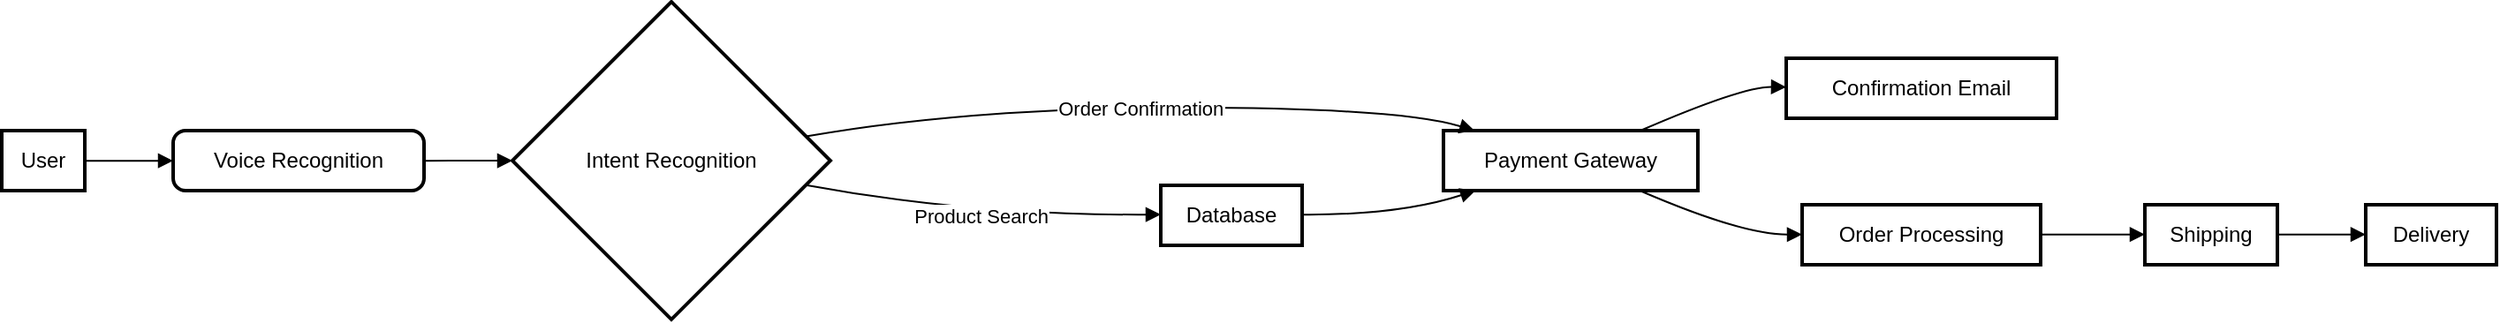 <mxfile version="23.1.6" type="github">
  <diagram name="Page-1" id="ZrdwXDP2YWiD1Us1WPxH">
    <mxGraphModel>
      <root>
        <mxCell id="0" />
        <mxCell id="1" parent="0" />
        <mxCell id="2" value="User" style="whiteSpace=wrap;strokeWidth=2;" vertex="1" parent="1">
          <mxGeometry y="73" width="47" height="34" as="geometry" />
        </mxCell>
        <mxCell id="3" value="Voice Recognition" style="rounded=1;absoluteArcSize=1;arcSize=14;whiteSpace=wrap;strokeWidth=2;" vertex="1" parent="1">
          <mxGeometry x="97" y="73" width="142" height="34" as="geometry" />
        </mxCell>
        <mxCell id="4" value="Intent Recognition" style="rhombus;strokeWidth=2;whiteSpace=wrap;" vertex="1" parent="1">
          <mxGeometry x="289" width="180" height="180" as="geometry" />
        </mxCell>
        <mxCell id="5" value="Database" style="whiteSpace=wrap;strokeWidth=2;" vertex="1" parent="1">
          <mxGeometry x="656" y="104" width="80" height="34" as="geometry" />
        </mxCell>
        <mxCell id="6" value="Payment Gateway" style="whiteSpace=wrap;strokeWidth=2;" vertex="1" parent="1">
          <mxGeometry x="816" y="73" width="144" height="34" as="geometry" />
        </mxCell>
        <mxCell id="7" value="Confirmation Email" style="whiteSpace=wrap;strokeWidth=2;" vertex="1" parent="1">
          <mxGeometry x="1010" y="32" width="153" height="34" as="geometry" />
        </mxCell>
        <mxCell id="8" value="Order Processing" style="whiteSpace=wrap;strokeWidth=2;" vertex="1" parent="1">
          <mxGeometry x="1019" y="115" width="135" height="34" as="geometry" />
        </mxCell>
        <mxCell id="9" value="Shipping" style="whiteSpace=wrap;strokeWidth=2;" vertex="1" parent="1">
          <mxGeometry x="1213" y="115" width="75" height="34" as="geometry" />
        </mxCell>
        <mxCell id="10" value="Delivery" style="whiteSpace=wrap;strokeWidth=2;" vertex="1" parent="1">
          <mxGeometry x="1338" y="115" width="74" height="34" as="geometry" />
        </mxCell>
        <mxCell id="11" value="" style="curved=1;startArrow=none;endArrow=block;exitX=1.002;exitY=0.502;entryX=0.001;entryY=0.502;" edge="1" parent="1" source="2" target="3">
          <mxGeometry relative="1" as="geometry">
            <Array as="points" />
          </mxGeometry>
        </mxCell>
        <mxCell id="12" value="" style="curved=1;startArrow=none;endArrow=block;exitX=1.0;exitY=0.502;entryX=0.0;entryY=0.5;" edge="1" parent="1" source="3" target="4">
          <mxGeometry relative="1" as="geometry">
            <Array as="points" />
          </mxGeometry>
        </mxCell>
        <mxCell id="13" value="Product Search" style="curved=1;startArrow=none;endArrow=block;exitX=1.001;exitY=0.591;entryX=-0.001;entryY=0.487;" edge="1" parent="1" source="4" target="5">
          <mxGeometry relative="1" as="geometry">
            <Array as="points">
              <mxPoint x="548" y="121" />
            </Array>
          </mxGeometry>
        </mxCell>
        <mxCell id="14" value="Order Confirmation" style="curved=1;startArrow=none;endArrow=block;exitX=1.001;exitY=0.41;entryX=0.129;entryY=0.009;" edge="1" parent="1" source="4" target="6">
          <mxGeometry relative="1" as="geometry">
            <Array as="points">
              <mxPoint x="548" y="60" />
              <mxPoint x="791" y="60" />
            </Array>
          </mxGeometry>
        </mxCell>
        <mxCell id="15" value="" style="curved=1;startArrow=none;endArrow=block;exitX=1.006;exitY=0.487;entryX=0.129;entryY=0.995;" edge="1" parent="1" source="5" target="6">
          <mxGeometry relative="1" as="geometry">
            <Array as="points">
              <mxPoint x="791" y="121" />
            </Array>
          </mxGeometry>
        </mxCell>
        <mxCell id="16" value="" style="curved=1;startArrow=none;endArrow=block;exitX=0.769;exitY=0.009;entryX=-0.001;entryY=0.48;" edge="1" parent="1" source="6" target="7">
          <mxGeometry relative="1" as="geometry">
            <Array as="points">
              <mxPoint x="985" y="48" />
            </Array>
          </mxGeometry>
        </mxCell>
        <mxCell id="17" value="" style="curved=1;startArrow=none;endArrow=block;exitX=0.769;exitY=0.995;entryX=-0.001;entryY=0.495;" edge="1" parent="1" source="6" target="8">
          <mxGeometry relative="1" as="geometry">
            <Array as="points">
              <mxPoint x="985" y="132" />
            </Array>
          </mxGeometry>
        </mxCell>
        <mxCell id="18" value="" style="curved=1;startArrow=none;endArrow=block;exitX=0.996;exitY=0.495;entryX=-0.004;entryY=0.495;" edge="1" parent="1" source="8" target="9">
          <mxGeometry relative="1" as="geometry">
            <Array as="points" />
          </mxGeometry>
        </mxCell>
        <mxCell id="19" value="" style="curved=1;startArrow=none;endArrow=block;exitX=0.998;exitY=0.495;entryX=-0.002;entryY=0.495;" edge="1" parent="1" source="9" target="10">
          <mxGeometry relative="1" as="geometry">
            <Array as="points" />
          </mxGeometry>
        </mxCell>
      </root>
    </mxGraphModel>
  </diagram>
</mxfile>
